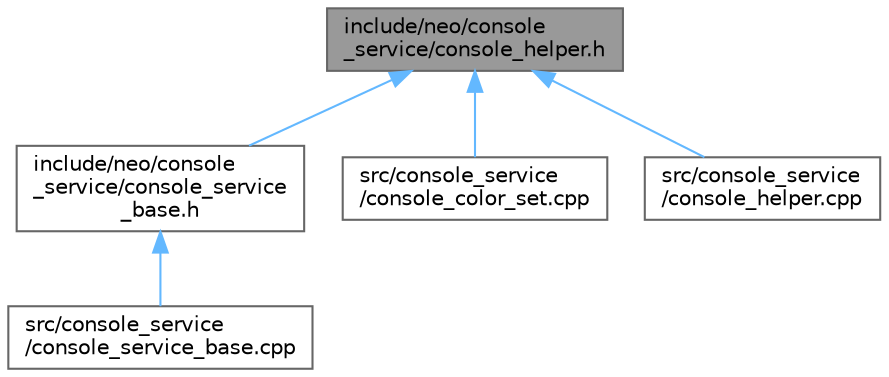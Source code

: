 digraph "include/neo/console_service/console_helper.h"
{
 // LATEX_PDF_SIZE
  bgcolor="transparent";
  edge [fontname=Helvetica,fontsize=10,labelfontname=Helvetica,labelfontsize=10];
  node [fontname=Helvetica,fontsize=10,shape=box,height=0.2,width=0.4];
  Node1 [id="Node000001",label="include/neo/console\l_service/console_helper.h",height=0.2,width=0.4,color="gray40", fillcolor="grey60", style="filled", fontcolor="black",tooltip=" "];
  Node1 -> Node2 [id="edge5_Node000001_Node000002",dir="back",color="steelblue1",style="solid",tooltip=" "];
  Node2 [id="Node000002",label="include/neo/console\l_service/console_service\l_base.h",height=0.2,width=0.4,color="grey40", fillcolor="white", style="filled",URL="$console__service__base_8h.html",tooltip=" "];
  Node2 -> Node3 [id="edge6_Node000002_Node000003",dir="back",color="steelblue1",style="solid",tooltip=" "];
  Node3 [id="Node000003",label="src/console_service\l/console_service_base.cpp",height=0.2,width=0.4,color="grey40", fillcolor="white", style="filled",URL="$console__service__base_8cpp.html",tooltip=" "];
  Node1 -> Node4 [id="edge7_Node000001_Node000004",dir="back",color="steelblue1",style="solid",tooltip=" "];
  Node4 [id="Node000004",label="src/console_service\l/console_color_set.cpp",height=0.2,width=0.4,color="grey40", fillcolor="white", style="filled",URL="$console__color__set_8cpp.html",tooltip=" "];
  Node1 -> Node5 [id="edge8_Node000001_Node000005",dir="back",color="steelblue1",style="solid",tooltip=" "];
  Node5 [id="Node000005",label="src/console_service\l/console_helper.cpp",height=0.2,width=0.4,color="grey40", fillcolor="white", style="filled",URL="$console__service_2console__helper_8cpp.html",tooltip=" "];
}
